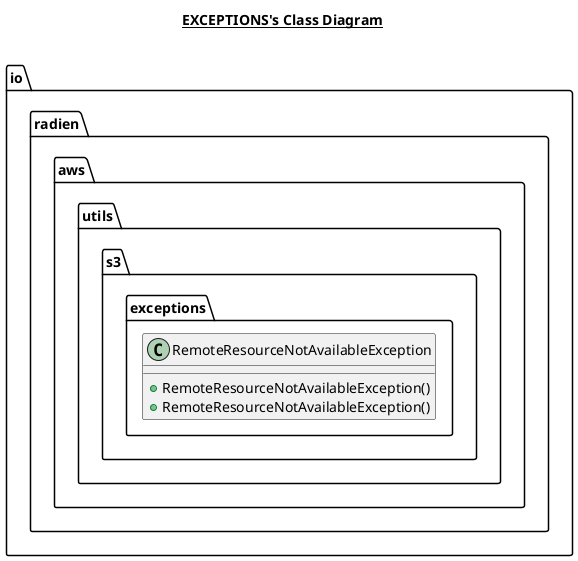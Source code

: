 @startuml

title __EXCEPTIONS's Class Diagram__\n

  namespace io.radien.aws.utils.s3 {
    namespace exceptions {
      class io.radien.aws.utils.s3.exceptions.RemoteResourceNotAvailableException {
          + RemoteResourceNotAvailableException()
          + RemoteResourceNotAvailableException()
      }
    }
  }
  








@enduml
